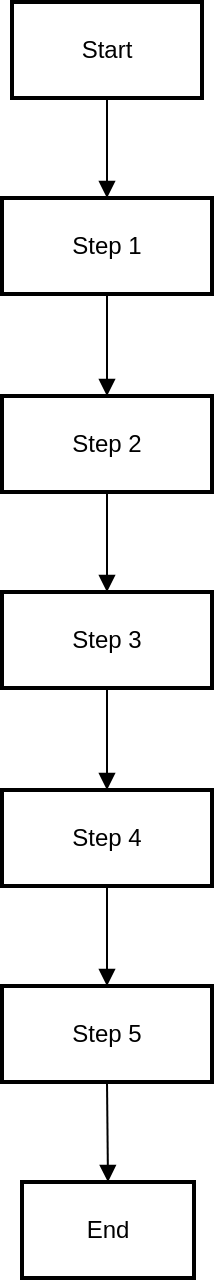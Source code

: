 <mxfile version="24.7.17">
  <diagram name="Página-1" id="d3_ooVtAvkvWBUjS6AKj">
    <mxGraphModel>
      <root>
        <mxCell id="0" />
        <mxCell id="1" parent="0" />
        <mxCell id="2" value="Start" style="whiteSpace=wrap;strokeWidth=2;" vertex="1" parent="1">
          <mxGeometry x="13" y="8" width="95" height="48" as="geometry" />
        </mxCell>
        <mxCell id="3" value="Step 1" style="whiteSpace=wrap;strokeWidth=2;" vertex="1" parent="1">
          <mxGeometry x="8" y="106" width="105" height="48" as="geometry" />
        </mxCell>
        <mxCell id="4" value="Step 2" style="whiteSpace=wrap;strokeWidth=2;" vertex="1" parent="1">
          <mxGeometry x="8" y="205" width="105" height="48" as="geometry" />
        </mxCell>
        <mxCell id="5" value="Step 3" style="whiteSpace=wrap;strokeWidth=2;" vertex="1" parent="1">
          <mxGeometry x="8" y="303" width="105" height="48" as="geometry" />
        </mxCell>
        <mxCell id="6" value="Step 4" style="whiteSpace=wrap;strokeWidth=2;" vertex="1" parent="1">
          <mxGeometry x="8" y="402" width="105" height="48" as="geometry" />
        </mxCell>
        <mxCell id="7" value="Step 5" style="whiteSpace=wrap;strokeWidth=2;" vertex="1" parent="1">
          <mxGeometry x="8" y="500" width="105" height="48" as="geometry" />
        </mxCell>
        <mxCell id="8" value="End" style="whiteSpace=wrap;strokeWidth=2;" vertex="1" parent="1">
          <mxGeometry x="18" y="598" width="86" height="48" as="geometry" />
        </mxCell>
        <mxCell id="9" value="" style="curved=1;startArrow=none;endArrow=block;exitX=0.5;exitY=1.01;entryX=0.5;entryY=0.01;" edge="1" parent="1" source="2" target="3">
          <mxGeometry relative="1" as="geometry">
            <Array as="points" />
          </mxGeometry>
        </mxCell>
        <mxCell id="10" value="" style="curved=1;startArrow=none;endArrow=block;exitX=0.5;exitY=1.02;entryX=0.5;entryY=0;" edge="1" parent="1" source="3" target="4">
          <mxGeometry relative="1" as="geometry">
            <Array as="points" />
          </mxGeometry>
        </mxCell>
        <mxCell id="11" value="" style="curved=1;startArrow=none;endArrow=block;exitX=0.5;exitY=1;entryX=0.5;entryY=0;" edge="1" parent="1" source="4" target="5">
          <mxGeometry relative="1" as="geometry">
            <Array as="points" />
          </mxGeometry>
        </mxCell>
        <mxCell id="12" value="" style="curved=1;startArrow=none;endArrow=block;exitX=0.5;exitY=1.01;entryX=0.5;entryY=-0.01;" edge="1" parent="1" source="5" target="6">
          <mxGeometry relative="1" as="geometry">
            <Array as="points" />
          </mxGeometry>
        </mxCell>
        <mxCell id="13" value="" style="curved=1;startArrow=none;endArrow=block;exitX=0.5;exitY=1;entryX=0.5;entryY=0;" edge="1" parent="1" source="6" target="7">
          <mxGeometry relative="1" as="geometry">
            <Array as="points" />
          </mxGeometry>
        </mxCell>
        <mxCell id="14" value="" style="curved=1;startArrow=none;endArrow=block;exitX=0.5;exitY=1.01;entryX=0.5;entryY=0.01;" edge="1" parent="1" source="7" target="8">
          <mxGeometry relative="1" as="geometry">
            <Array as="points" />
          </mxGeometry>
        </mxCell>
      </root>
    </mxGraphModel>
  </diagram>
</mxfile>
